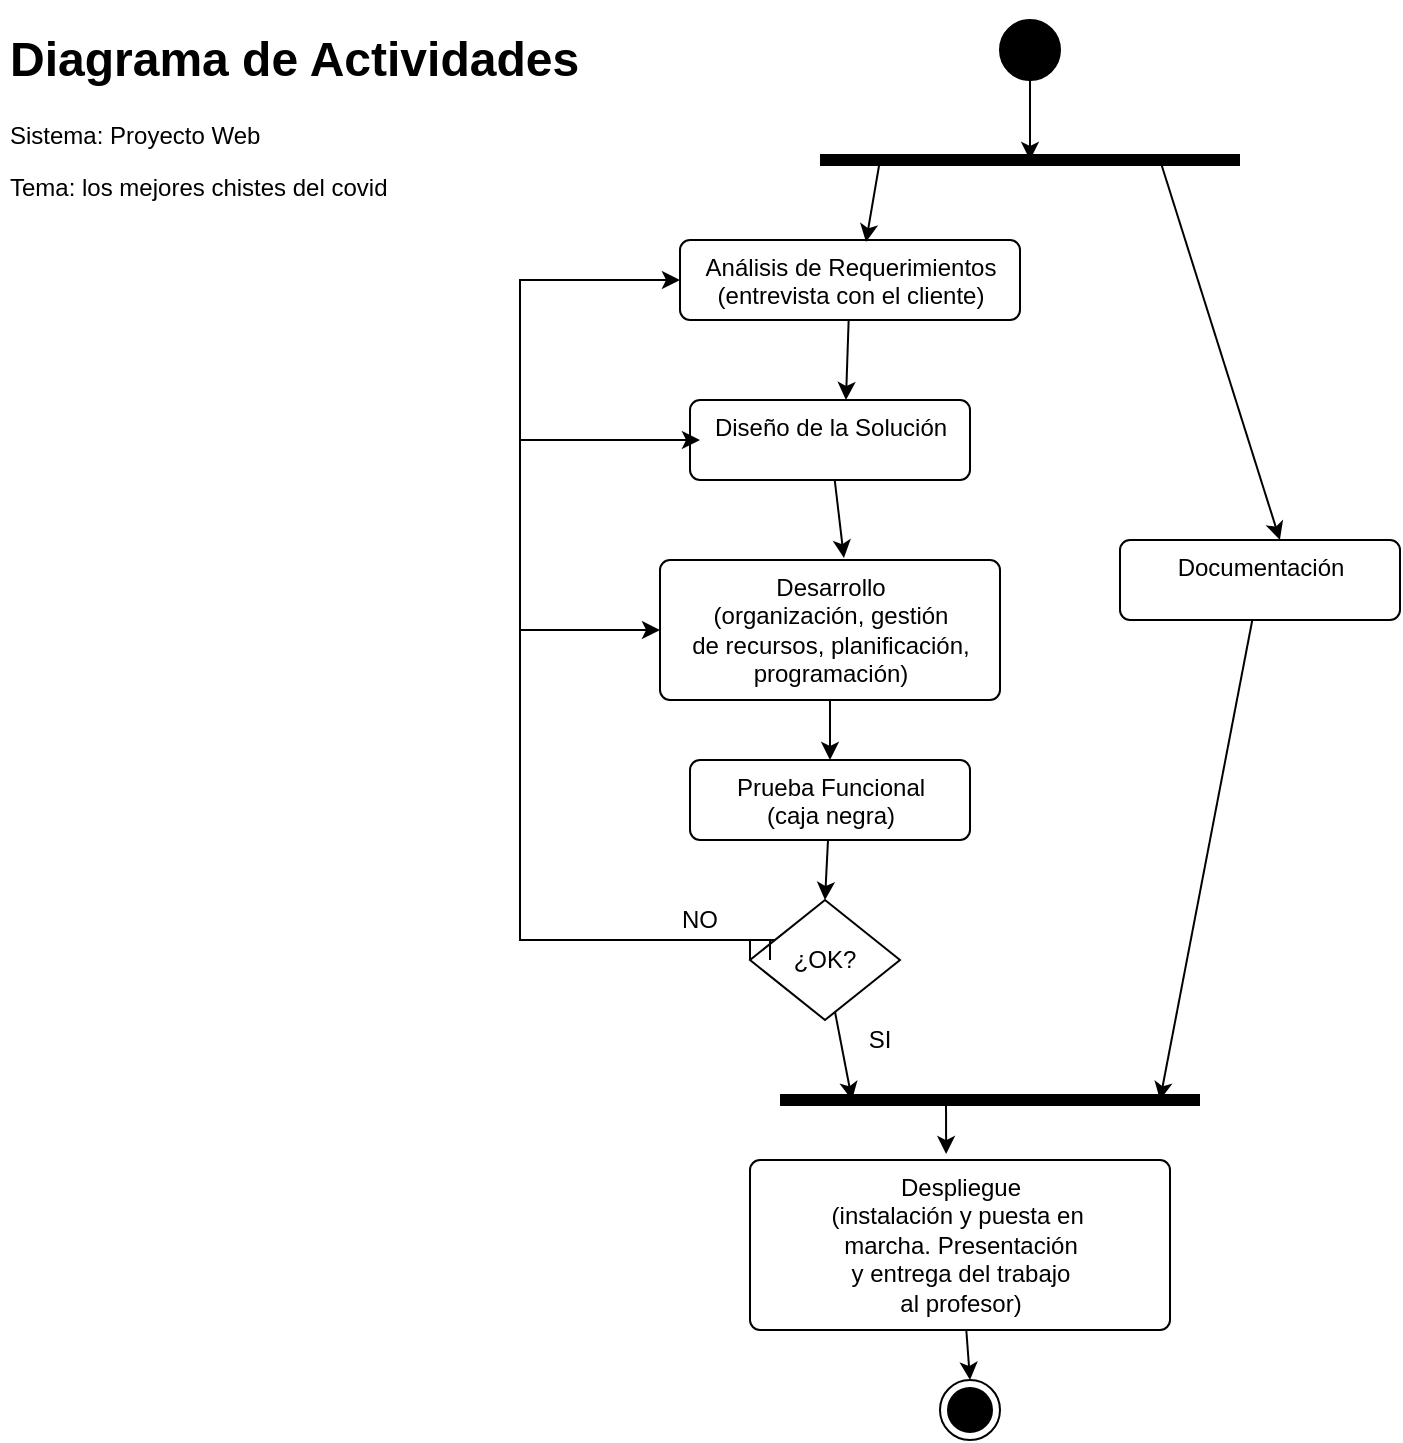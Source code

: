 <mxfile version="14.1.8" type="device"><diagram id="bx7KqTRvwssvYmbd7hwT" name="Página-1"><mxGraphModel dx="916" dy="581" grid="1" gridSize="10" guides="1" tooltips="1" connect="1" arrows="1" fold="1" page="1" pageScale="1" pageWidth="827" pageHeight="1169" math="0" shadow="0"><root><mxCell id="0"/><mxCell id="1" parent="0"/><mxCell id="XEIFMS0c0ewWo5OA8L5u-13" style="rounded=0;orthogonalLoop=1;jettySize=auto;html=1;" edge="1" parent="1" source="XEIFMS0c0ewWo5OA8L5u-1"><mxGeometry relative="1" as="geometry"><mxPoint x="525" y="80" as="targetPoint"/></mxGeometry></mxCell><mxCell id="XEIFMS0c0ewWo5OA8L5u-1" value="" style="shape=ellipse;html=1;fillColor=#000000;fontSize=18;fontColor=#ffffff;" vertex="1" parent="1"><mxGeometry x="510" y="10" width="30" height="30" as="geometry"/></mxCell><mxCell id="XEIFMS0c0ewWo5OA8L5u-2" value="&lt;h1&gt;Diagrama de Actividades&lt;/h1&gt;&lt;p&gt;Sistema: Proyecto Web&lt;/p&gt;&lt;p&gt;Tema: los mejores chistes del covid&lt;/p&gt;" style="text;html=1;strokeColor=none;fillColor=none;spacing=5;spacingTop=-20;whiteSpace=wrap;overflow=hidden;rounded=0;" vertex="1" parent="1"><mxGeometry x="10" y="10" width="330" height="110" as="geometry"/></mxCell><mxCell id="XEIFMS0c0ewWo5OA8L5u-14" style="edgeStyle=none;rounded=0;orthogonalLoop=1;jettySize=auto;html=1;entryX=0.557;entryY=0;entryDx=0;entryDy=0;entryPerimeter=0;" edge="1" parent="1" source="XEIFMS0c0ewWo5OA8L5u-3" target="XEIFMS0c0ewWo5OA8L5u-4"><mxGeometry relative="1" as="geometry"/></mxCell><mxCell id="XEIFMS0c0ewWo5OA8L5u-3" value="Análisis de Requerimientos&lt;br&gt;(entrevista con el cliente)" style="html=1;align=center;verticalAlign=top;rounded=1;absoluteArcSize=1;arcSize=10;dashed=0;" vertex="1" parent="1"><mxGeometry x="350" y="120" width="170" height="40" as="geometry"/></mxCell><mxCell id="XEIFMS0c0ewWo5OA8L5u-15" style="edgeStyle=none;rounded=0;orthogonalLoop=1;jettySize=auto;html=1;entryX=0.541;entryY=-0.014;entryDx=0;entryDy=0;entryPerimeter=0;" edge="1" parent="1" source="XEIFMS0c0ewWo5OA8L5u-4" target="XEIFMS0c0ewWo5OA8L5u-5"><mxGeometry relative="1" as="geometry"/></mxCell><mxCell id="XEIFMS0c0ewWo5OA8L5u-4" value="Diseño de la Solución" style="html=1;align=center;verticalAlign=top;rounded=1;absoluteArcSize=1;arcSize=10;dashed=0;" vertex="1" parent="1"><mxGeometry x="355" y="200" width="140" height="40" as="geometry"/></mxCell><mxCell id="XEIFMS0c0ewWo5OA8L5u-16" style="edgeStyle=none;rounded=0;orthogonalLoop=1;jettySize=auto;html=1;entryX=0.5;entryY=0;entryDx=0;entryDy=0;" edge="1" parent="1" source="XEIFMS0c0ewWo5OA8L5u-5" target="XEIFMS0c0ewWo5OA8L5u-6"><mxGeometry relative="1" as="geometry"/></mxCell><mxCell id="XEIFMS0c0ewWo5OA8L5u-5" value="Desarrollo&lt;br&gt;(organización, gestión&lt;br&gt;de recursos, planificación,&lt;br&gt;programación)" style="html=1;align=center;verticalAlign=top;rounded=1;absoluteArcSize=1;arcSize=10;dashed=0;" vertex="1" parent="1"><mxGeometry x="340" y="280" width="170" height="70" as="geometry"/></mxCell><mxCell id="XEIFMS0c0ewWo5OA8L5u-17" style="edgeStyle=none;rounded=0;orthogonalLoop=1;jettySize=auto;html=1;entryX=0.5;entryY=0;entryDx=0;entryDy=0;" edge="1" parent="1" source="XEIFMS0c0ewWo5OA8L5u-6" target="XEIFMS0c0ewWo5OA8L5u-7"><mxGeometry relative="1" as="geometry"/></mxCell><mxCell id="XEIFMS0c0ewWo5OA8L5u-6" value="Prueba Funcional&lt;br&gt;(caja negra)" style="html=1;align=center;verticalAlign=top;rounded=1;absoluteArcSize=1;arcSize=10;dashed=0;" vertex="1" parent="1"><mxGeometry x="355" y="380" width="140" height="40" as="geometry"/></mxCell><mxCell id="XEIFMS0c0ewWo5OA8L5u-8" style="edgeStyle=orthogonalEdgeStyle;rounded=0;orthogonalLoop=1;jettySize=auto;html=1;entryX=0;entryY=0.5;entryDx=0;entryDy=0;" edge="1" parent="1" source="XEIFMS0c0ewWo5OA8L5u-7" target="XEIFMS0c0ewWo5OA8L5u-3"><mxGeometry relative="1" as="geometry"><Array as="points"><mxPoint x="270" y="470"/><mxPoint x="270" y="140"/></Array></mxGeometry></mxCell><mxCell id="XEIFMS0c0ewWo5OA8L5u-18" style="edgeStyle=none;rounded=0;orthogonalLoop=1;jettySize=auto;html=1;" edge="1" parent="1" source="XEIFMS0c0ewWo5OA8L5u-7"><mxGeometry relative="1" as="geometry"><mxPoint x="436" y="550" as="targetPoint"/></mxGeometry></mxCell><mxCell id="XEIFMS0c0ewWo5OA8L5u-7" value="¿OK?" style="rhombus;whiteSpace=wrap;html=1;" vertex="1" parent="1"><mxGeometry x="385" y="450" width="75" height="60" as="geometry"/></mxCell><mxCell id="XEIFMS0c0ewWo5OA8L5u-9" style="edgeStyle=orthogonalEdgeStyle;rounded=0;orthogonalLoop=1;jettySize=auto;html=1;" edge="1" parent="1"><mxGeometry relative="1" as="geometry"><mxPoint x="395" y="480" as="sourcePoint"/><mxPoint x="360" y="220" as="targetPoint"/><Array as="points"><mxPoint x="395" y="470"/><mxPoint x="270" y="470"/><mxPoint x="270" y="220"/><mxPoint x="360" y="220"/></Array></mxGeometry></mxCell><mxCell id="XEIFMS0c0ewWo5OA8L5u-10" style="edgeStyle=orthogonalEdgeStyle;rounded=0;orthogonalLoop=1;jettySize=auto;html=1;entryX=0;entryY=0.5;entryDx=0;entryDy=0;exitX=0;exitY=0.5;exitDx=0;exitDy=0;" edge="1" parent="1" source="XEIFMS0c0ewWo5OA8L5u-7" target="XEIFMS0c0ewWo5OA8L5u-5"><mxGeometry relative="1" as="geometry"><mxPoint x="405" y="490" as="sourcePoint"/><mxPoint x="370" y="230" as="targetPoint"/><Array as="points"><mxPoint x="270" y="470"/><mxPoint x="270" y="315"/></Array></mxGeometry></mxCell><mxCell id="XEIFMS0c0ewWo5OA8L5u-19" style="edgeStyle=none;rounded=0;orthogonalLoop=1;jettySize=auto;html=1;entryX=0.5;entryY=0;entryDx=0;entryDy=0;" edge="1" parent="1" source="XEIFMS0c0ewWo5OA8L5u-11" target="XEIFMS0c0ewWo5OA8L5u-12"><mxGeometry relative="1" as="geometry"/></mxCell><mxCell id="XEIFMS0c0ewWo5OA8L5u-11" value="Despliegue&lt;br&gt;(instalación y puesta en&amp;nbsp;&lt;br&gt;marcha. Presentación&lt;br&gt;y entrega del trabajo&lt;br&gt;al profesor)" style="html=1;align=center;verticalAlign=top;rounded=1;absoluteArcSize=1;arcSize=10;dashed=0;" vertex="1" parent="1"><mxGeometry x="385" y="580" width="210" height="85" as="geometry"/></mxCell><mxCell id="XEIFMS0c0ewWo5OA8L5u-12" value="" style="ellipse;html=1;shape=endState;fillColor=#000000;strokeColor=#000000;" vertex="1" parent="1"><mxGeometry x="480" y="690" width="30" height="30" as="geometry"/></mxCell><mxCell id="XEIFMS0c0ewWo5OA8L5u-22" value="" style="endArrow=none;html=1;strokeWidth=6;" edge="1" parent="1"><mxGeometry width="50" height="50" relative="1" as="geometry"><mxPoint x="420" y="80" as="sourcePoint"/><mxPoint x="630" y="80" as="targetPoint"/></mxGeometry></mxCell><mxCell id="XEIFMS0c0ewWo5OA8L5u-28" style="edgeStyle=none;rounded=0;orthogonalLoop=1;jettySize=auto;html=1;" edge="1" parent="1" source="XEIFMS0c0ewWo5OA8L5u-23"><mxGeometry relative="1" as="geometry"><mxPoint x="590" y="550" as="targetPoint"/></mxGeometry></mxCell><mxCell id="XEIFMS0c0ewWo5OA8L5u-23" value="Documentación" style="html=1;align=center;verticalAlign=top;rounded=1;absoluteArcSize=1;arcSize=10;dashed=0;" vertex="1" parent="1"><mxGeometry x="570" y="270" width="140" height="40" as="geometry"/></mxCell><mxCell id="XEIFMS0c0ewWo5OA8L5u-24" style="rounded=0;orthogonalLoop=1;jettySize=auto;html=1;entryX=0.547;entryY=0.025;entryDx=0;entryDy=0;entryPerimeter=0;" edge="1" parent="1" target="XEIFMS0c0ewWo5OA8L5u-3"><mxGeometry relative="1" as="geometry"><mxPoint x="450" y="80" as="sourcePoint"/><mxPoint x="535" y="90" as="targetPoint"/></mxGeometry></mxCell><mxCell id="XEIFMS0c0ewWo5OA8L5u-25" style="rounded=0;orthogonalLoop=1;jettySize=auto;html=1;entryX=0.571;entryY=0;entryDx=0;entryDy=0;entryPerimeter=0;" edge="1" parent="1" target="XEIFMS0c0ewWo5OA8L5u-23"><mxGeometry relative="1" as="geometry"><mxPoint x="590" y="80" as="sourcePoint"/><mxPoint x="452.99" y="131" as="targetPoint"/></mxGeometry></mxCell><mxCell id="XEIFMS0c0ewWo5OA8L5u-26" value="" style="endArrow=none;html=1;strokeWidth=6;" edge="1" parent="1"><mxGeometry width="50" height="50" relative="1" as="geometry"><mxPoint x="400" y="550" as="sourcePoint"/><mxPoint x="610" y="550" as="targetPoint"/></mxGeometry></mxCell><mxCell id="XEIFMS0c0ewWo5OA8L5u-29" style="edgeStyle=none;rounded=0;orthogonalLoop=1;jettySize=auto;html=1;entryX=0.467;entryY=-0.035;entryDx=0;entryDy=0;entryPerimeter=0;" edge="1" parent="1" target="XEIFMS0c0ewWo5OA8L5u-11"><mxGeometry relative="1" as="geometry"><mxPoint x="483" y="550" as="sourcePoint"/><mxPoint x="432.5" y="460" as="targetPoint"/></mxGeometry></mxCell><mxCell id="XEIFMS0c0ewWo5OA8L5u-30" value="NO" style="text;html=1;strokeColor=none;fillColor=none;align=center;verticalAlign=middle;whiteSpace=wrap;rounded=0;" vertex="1" parent="1"><mxGeometry x="340" y="450" width="40" height="20" as="geometry"/></mxCell><mxCell id="XEIFMS0c0ewWo5OA8L5u-31" value="SI" style="text;html=1;strokeColor=none;fillColor=none;align=center;verticalAlign=middle;whiteSpace=wrap;rounded=0;" vertex="1" parent="1"><mxGeometry x="430" y="510" width="40" height="20" as="geometry"/></mxCell></root></mxGraphModel></diagram></mxfile>